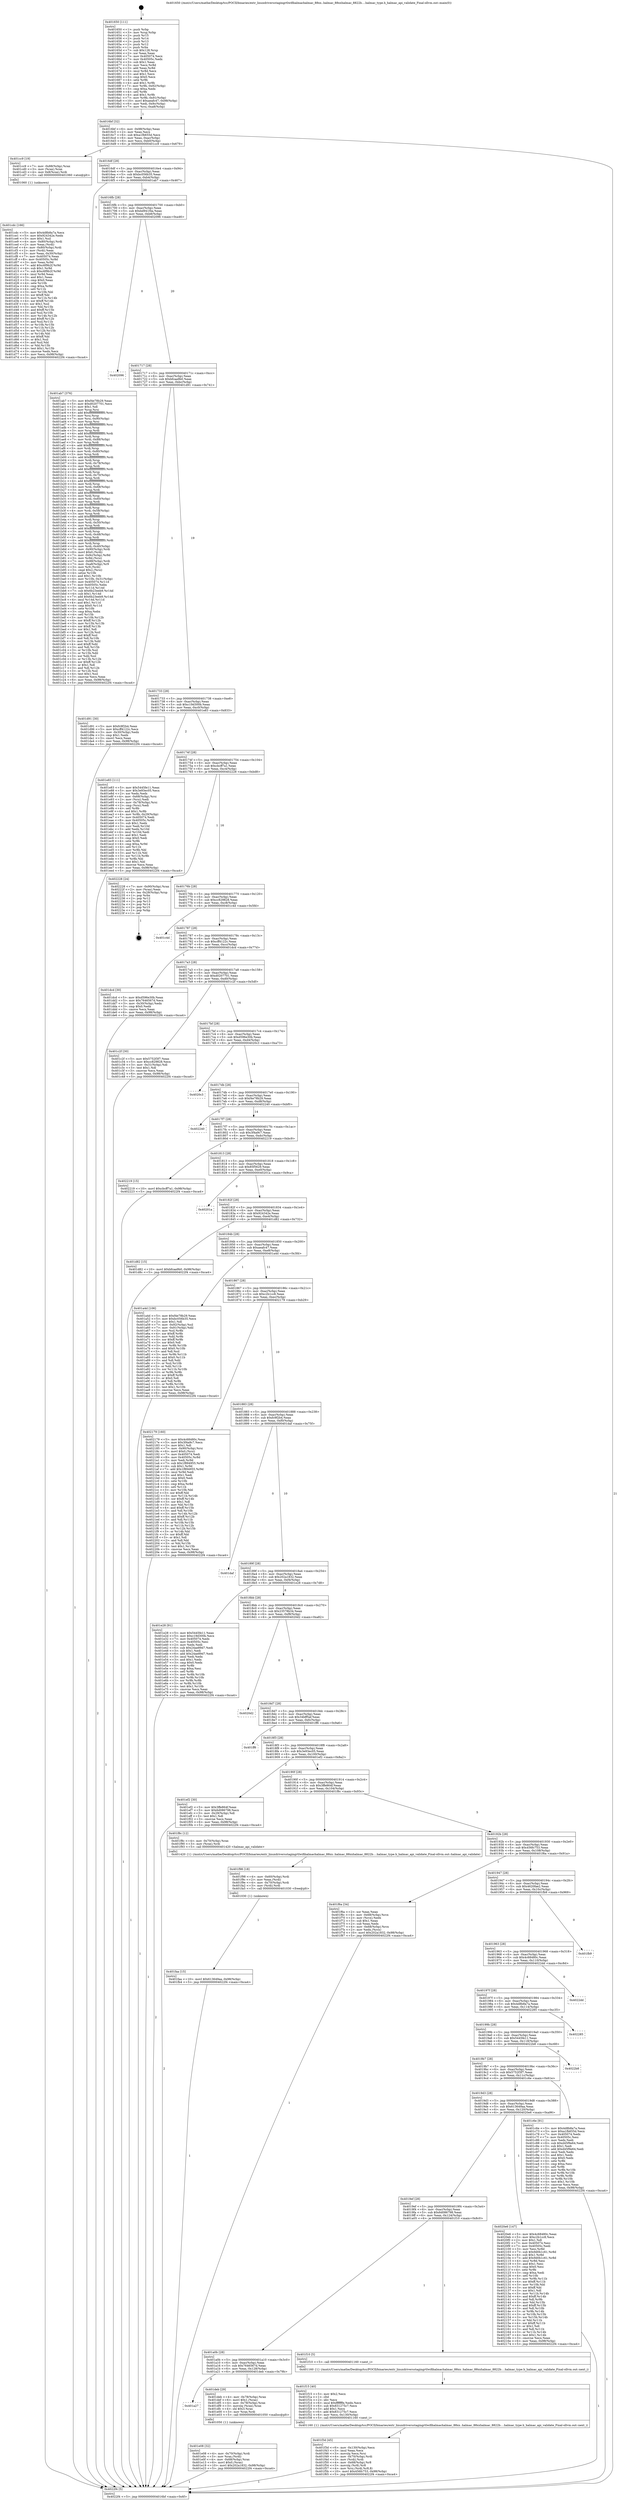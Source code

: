 digraph "0x401650" {
  label = "0x401650 (/mnt/c/Users/mathe/Desktop/tcc/POCII/binaries/extr_linuxdriversstagingrtlwifihalmachalmac_88xx..halmac_88xxhalmac_8822b....halmac_type.h_halmac_api_validate_Final-ollvm.out::main(0))"
  labelloc = "t"
  node[shape=record]

  Entry [label="",width=0.3,height=0.3,shape=circle,fillcolor=black,style=filled]
  "0x4016bf" [label="{
     0x4016bf [32]\l
     | [instrs]\l
     &nbsp;&nbsp;0x4016bf \<+6\>: mov -0x98(%rbp),%eax\l
     &nbsp;&nbsp;0x4016c5 \<+2\>: mov %eax,%ecx\l
     &nbsp;&nbsp;0x4016c7 \<+6\>: sub $0xa1fb655d,%ecx\l
     &nbsp;&nbsp;0x4016cd \<+6\>: mov %eax,-0xac(%rbp)\l
     &nbsp;&nbsp;0x4016d3 \<+6\>: mov %ecx,-0xb0(%rbp)\l
     &nbsp;&nbsp;0x4016d9 \<+6\>: je 0000000000401cc9 \<main+0x679\>\l
  }"]
  "0x401cc9" [label="{
     0x401cc9 [19]\l
     | [instrs]\l
     &nbsp;&nbsp;0x401cc9 \<+7\>: mov -0x88(%rbp),%rax\l
     &nbsp;&nbsp;0x401cd0 \<+3\>: mov (%rax),%rax\l
     &nbsp;&nbsp;0x401cd3 \<+4\>: mov 0x8(%rax),%rdi\l
     &nbsp;&nbsp;0x401cd7 \<+5\>: call 0000000000401060 \<atoi@plt\>\l
     | [calls]\l
     &nbsp;&nbsp;0x401060 \{1\} (unknown)\l
  }"]
  "0x4016df" [label="{
     0x4016df [28]\l
     | [instrs]\l
     &nbsp;&nbsp;0x4016df \<+5\>: jmp 00000000004016e4 \<main+0x94\>\l
     &nbsp;&nbsp;0x4016e4 \<+6\>: mov -0xac(%rbp),%eax\l
     &nbsp;&nbsp;0x4016ea \<+5\>: sub $0xbc056b35,%eax\l
     &nbsp;&nbsp;0x4016ef \<+6\>: mov %eax,-0xb4(%rbp)\l
     &nbsp;&nbsp;0x4016f5 \<+6\>: je 0000000000401ab7 \<main+0x467\>\l
  }"]
  Exit [label="",width=0.3,height=0.3,shape=circle,fillcolor=black,style=filled,peripheries=2]
  "0x401ab7" [label="{
     0x401ab7 [376]\l
     | [instrs]\l
     &nbsp;&nbsp;0x401ab7 \<+5\>: mov $0xf4e78b29,%eax\l
     &nbsp;&nbsp;0x401abc \<+5\>: mov $0xd0207701,%ecx\l
     &nbsp;&nbsp;0x401ac1 \<+2\>: mov $0x1,%dl\l
     &nbsp;&nbsp;0x401ac3 \<+3\>: mov %rsp,%rsi\l
     &nbsp;&nbsp;0x401ac6 \<+4\>: add $0xfffffffffffffff0,%rsi\l
     &nbsp;&nbsp;0x401aca \<+3\>: mov %rsi,%rsp\l
     &nbsp;&nbsp;0x401acd \<+7\>: mov %rsi,-0x90(%rbp)\l
     &nbsp;&nbsp;0x401ad4 \<+3\>: mov %rsp,%rsi\l
     &nbsp;&nbsp;0x401ad7 \<+4\>: add $0xfffffffffffffff0,%rsi\l
     &nbsp;&nbsp;0x401adb \<+3\>: mov %rsi,%rsp\l
     &nbsp;&nbsp;0x401ade \<+3\>: mov %rsp,%rdi\l
     &nbsp;&nbsp;0x401ae1 \<+4\>: add $0xfffffffffffffff0,%rdi\l
     &nbsp;&nbsp;0x401ae5 \<+3\>: mov %rdi,%rsp\l
     &nbsp;&nbsp;0x401ae8 \<+7\>: mov %rdi,-0x88(%rbp)\l
     &nbsp;&nbsp;0x401aef \<+3\>: mov %rsp,%rdi\l
     &nbsp;&nbsp;0x401af2 \<+4\>: add $0xfffffffffffffff0,%rdi\l
     &nbsp;&nbsp;0x401af6 \<+3\>: mov %rdi,%rsp\l
     &nbsp;&nbsp;0x401af9 \<+4\>: mov %rdi,-0x80(%rbp)\l
     &nbsp;&nbsp;0x401afd \<+3\>: mov %rsp,%rdi\l
     &nbsp;&nbsp;0x401b00 \<+4\>: add $0xfffffffffffffff0,%rdi\l
     &nbsp;&nbsp;0x401b04 \<+3\>: mov %rdi,%rsp\l
     &nbsp;&nbsp;0x401b07 \<+4\>: mov %rdi,-0x78(%rbp)\l
     &nbsp;&nbsp;0x401b0b \<+3\>: mov %rsp,%rdi\l
     &nbsp;&nbsp;0x401b0e \<+4\>: add $0xfffffffffffffff0,%rdi\l
     &nbsp;&nbsp;0x401b12 \<+3\>: mov %rdi,%rsp\l
     &nbsp;&nbsp;0x401b15 \<+4\>: mov %rdi,-0x70(%rbp)\l
     &nbsp;&nbsp;0x401b19 \<+3\>: mov %rsp,%rdi\l
     &nbsp;&nbsp;0x401b1c \<+4\>: add $0xfffffffffffffff0,%rdi\l
     &nbsp;&nbsp;0x401b20 \<+3\>: mov %rdi,%rsp\l
     &nbsp;&nbsp;0x401b23 \<+4\>: mov %rdi,-0x68(%rbp)\l
     &nbsp;&nbsp;0x401b27 \<+3\>: mov %rsp,%rdi\l
     &nbsp;&nbsp;0x401b2a \<+4\>: add $0xfffffffffffffff0,%rdi\l
     &nbsp;&nbsp;0x401b2e \<+3\>: mov %rdi,%rsp\l
     &nbsp;&nbsp;0x401b31 \<+4\>: mov %rdi,-0x60(%rbp)\l
     &nbsp;&nbsp;0x401b35 \<+3\>: mov %rsp,%rdi\l
     &nbsp;&nbsp;0x401b38 \<+4\>: add $0xfffffffffffffff0,%rdi\l
     &nbsp;&nbsp;0x401b3c \<+3\>: mov %rdi,%rsp\l
     &nbsp;&nbsp;0x401b3f \<+4\>: mov %rdi,-0x58(%rbp)\l
     &nbsp;&nbsp;0x401b43 \<+3\>: mov %rsp,%rdi\l
     &nbsp;&nbsp;0x401b46 \<+4\>: add $0xfffffffffffffff0,%rdi\l
     &nbsp;&nbsp;0x401b4a \<+3\>: mov %rdi,%rsp\l
     &nbsp;&nbsp;0x401b4d \<+4\>: mov %rdi,-0x50(%rbp)\l
     &nbsp;&nbsp;0x401b51 \<+3\>: mov %rsp,%rdi\l
     &nbsp;&nbsp;0x401b54 \<+4\>: add $0xfffffffffffffff0,%rdi\l
     &nbsp;&nbsp;0x401b58 \<+3\>: mov %rdi,%rsp\l
     &nbsp;&nbsp;0x401b5b \<+4\>: mov %rdi,-0x48(%rbp)\l
     &nbsp;&nbsp;0x401b5f \<+3\>: mov %rsp,%rdi\l
     &nbsp;&nbsp;0x401b62 \<+4\>: add $0xfffffffffffffff0,%rdi\l
     &nbsp;&nbsp;0x401b66 \<+3\>: mov %rdi,%rsp\l
     &nbsp;&nbsp;0x401b69 \<+4\>: mov %rdi,-0x40(%rbp)\l
     &nbsp;&nbsp;0x401b6d \<+7\>: mov -0x90(%rbp),%rdi\l
     &nbsp;&nbsp;0x401b74 \<+6\>: movl $0x0,(%rdi)\l
     &nbsp;&nbsp;0x401b7a \<+7\>: mov -0x9c(%rbp),%r8d\l
     &nbsp;&nbsp;0x401b81 \<+3\>: mov %r8d,(%rsi)\l
     &nbsp;&nbsp;0x401b84 \<+7\>: mov -0x88(%rbp),%rdi\l
     &nbsp;&nbsp;0x401b8b \<+7\>: mov -0xa8(%rbp),%r9\l
     &nbsp;&nbsp;0x401b92 \<+3\>: mov %r9,(%rdi)\l
     &nbsp;&nbsp;0x401b95 \<+3\>: cmpl $0x2,(%rsi)\l
     &nbsp;&nbsp;0x401b98 \<+4\>: setne %r10b\l
     &nbsp;&nbsp;0x401b9c \<+4\>: and $0x1,%r10b\l
     &nbsp;&nbsp;0x401ba0 \<+4\>: mov %r10b,-0x31(%rbp)\l
     &nbsp;&nbsp;0x401ba4 \<+8\>: mov 0x405074,%r11d\l
     &nbsp;&nbsp;0x401bac \<+7\>: mov 0x40505c,%ebx\l
     &nbsp;&nbsp;0x401bb3 \<+3\>: mov %r11d,%r14d\l
     &nbsp;&nbsp;0x401bb6 \<+7\>: sub $0x6b23eeb9,%r14d\l
     &nbsp;&nbsp;0x401bbd \<+4\>: sub $0x1,%r14d\l
     &nbsp;&nbsp;0x401bc1 \<+7\>: add $0x6b23eeb9,%r14d\l
     &nbsp;&nbsp;0x401bc8 \<+4\>: imul %r14d,%r11d\l
     &nbsp;&nbsp;0x401bcc \<+4\>: and $0x1,%r11d\l
     &nbsp;&nbsp;0x401bd0 \<+4\>: cmp $0x0,%r11d\l
     &nbsp;&nbsp;0x401bd4 \<+4\>: sete %r10b\l
     &nbsp;&nbsp;0x401bd8 \<+3\>: cmp $0xa,%ebx\l
     &nbsp;&nbsp;0x401bdb \<+4\>: setl %r15b\l
     &nbsp;&nbsp;0x401bdf \<+3\>: mov %r10b,%r12b\l
     &nbsp;&nbsp;0x401be2 \<+4\>: xor $0xff,%r12b\l
     &nbsp;&nbsp;0x401be6 \<+3\>: mov %r15b,%r13b\l
     &nbsp;&nbsp;0x401be9 \<+4\>: xor $0xff,%r13b\l
     &nbsp;&nbsp;0x401bed \<+3\>: xor $0x1,%dl\l
     &nbsp;&nbsp;0x401bf0 \<+3\>: mov %r12b,%sil\l
     &nbsp;&nbsp;0x401bf3 \<+4\>: and $0xff,%sil\l
     &nbsp;&nbsp;0x401bf7 \<+3\>: and %dl,%r10b\l
     &nbsp;&nbsp;0x401bfa \<+3\>: mov %r13b,%dil\l
     &nbsp;&nbsp;0x401bfd \<+4\>: and $0xff,%dil\l
     &nbsp;&nbsp;0x401c01 \<+3\>: and %dl,%r15b\l
     &nbsp;&nbsp;0x401c04 \<+3\>: or %r10b,%sil\l
     &nbsp;&nbsp;0x401c07 \<+3\>: or %r15b,%dil\l
     &nbsp;&nbsp;0x401c0a \<+3\>: xor %dil,%sil\l
     &nbsp;&nbsp;0x401c0d \<+3\>: or %r13b,%r12b\l
     &nbsp;&nbsp;0x401c10 \<+4\>: xor $0xff,%r12b\l
     &nbsp;&nbsp;0x401c14 \<+3\>: or $0x1,%dl\l
     &nbsp;&nbsp;0x401c17 \<+3\>: and %dl,%r12b\l
     &nbsp;&nbsp;0x401c1a \<+3\>: or %r12b,%sil\l
     &nbsp;&nbsp;0x401c1d \<+4\>: test $0x1,%sil\l
     &nbsp;&nbsp;0x401c21 \<+3\>: cmovne %ecx,%eax\l
     &nbsp;&nbsp;0x401c24 \<+6\>: mov %eax,-0x98(%rbp)\l
     &nbsp;&nbsp;0x401c2a \<+5\>: jmp 00000000004022f4 \<main+0xca4\>\l
  }"]
  "0x4016fb" [label="{
     0x4016fb [28]\l
     | [instrs]\l
     &nbsp;&nbsp;0x4016fb \<+5\>: jmp 0000000000401700 \<main+0xb0\>\l
     &nbsp;&nbsp;0x401700 \<+6\>: mov -0xac(%rbp),%eax\l
     &nbsp;&nbsp;0x401706 \<+5\>: sub $0xbd941f4a,%eax\l
     &nbsp;&nbsp;0x40170b \<+6\>: mov %eax,-0xb8(%rbp)\l
     &nbsp;&nbsp;0x401711 \<+6\>: je 0000000000402096 \<main+0xa46\>\l
  }"]
  "0x401faa" [label="{
     0x401faa [15]\l
     | [instrs]\l
     &nbsp;&nbsp;0x401faa \<+10\>: movl $0x613649aa,-0x98(%rbp)\l
     &nbsp;&nbsp;0x401fb4 \<+5\>: jmp 00000000004022f4 \<main+0xca4\>\l
  }"]
  "0x402096" [label="{
     0x402096\l
  }", style=dashed]
  "0x401717" [label="{
     0x401717 [28]\l
     | [instrs]\l
     &nbsp;&nbsp;0x401717 \<+5\>: jmp 000000000040171c \<main+0xcc\>\l
     &nbsp;&nbsp;0x40171c \<+6\>: mov -0xac(%rbp),%eax\l
     &nbsp;&nbsp;0x401722 \<+5\>: sub $0xbfcaa9b0,%eax\l
     &nbsp;&nbsp;0x401727 \<+6\>: mov %eax,-0xbc(%rbp)\l
     &nbsp;&nbsp;0x40172d \<+6\>: je 0000000000401d91 \<main+0x741\>\l
  }"]
  "0x401f98" [label="{
     0x401f98 [18]\l
     | [instrs]\l
     &nbsp;&nbsp;0x401f98 \<+4\>: mov -0x60(%rbp),%rdi\l
     &nbsp;&nbsp;0x401f9c \<+2\>: mov %eax,(%rdi)\l
     &nbsp;&nbsp;0x401f9e \<+4\>: mov -0x70(%rbp),%rdi\l
     &nbsp;&nbsp;0x401fa2 \<+3\>: mov (%rdi),%rdi\l
     &nbsp;&nbsp;0x401fa5 \<+5\>: call 0000000000401030 \<free@plt\>\l
     | [calls]\l
     &nbsp;&nbsp;0x401030 \{1\} (unknown)\l
  }"]
  "0x401d91" [label="{
     0x401d91 [30]\l
     | [instrs]\l
     &nbsp;&nbsp;0x401d91 \<+5\>: mov $0xfc9f2b4,%eax\l
     &nbsp;&nbsp;0x401d96 \<+5\>: mov $0xcff4122c,%ecx\l
     &nbsp;&nbsp;0x401d9b \<+3\>: mov -0x30(%rbp),%edx\l
     &nbsp;&nbsp;0x401d9e \<+3\>: cmp $0x1,%edx\l
     &nbsp;&nbsp;0x401da1 \<+3\>: cmovl %ecx,%eax\l
     &nbsp;&nbsp;0x401da4 \<+6\>: mov %eax,-0x98(%rbp)\l
     &nbsp;&nbsp;0x401daa \<+5\>: jmp 00000000004022f4 \<main+0xca4\>\l
  }"]
  "0x401733" [label="{
     0x401733 [28]\l
     | [instrs]\l
     &nbsp;&nbsp;0x401733 \<+5\>: jmp 0000000000401738 \<main+0xe8\>\l
     &nbsp;&nbsp;0x401738 \<+6\>: mov -0xac(%rbp),%eax\l
     &nbsp;&nbsp;0x40173e \<+5\>: sub $0xc19d300b,%eax\l
     &nbsp;&nbsp;0x401743 \<+6\>: mov %eax,-0xc0(%rbp)\l
     &nbsp;&nbsp;0x401749 \<+6\>: je 0000000000401e83 \<main+0x833\>\l
  }"]
  "0x401f3d" [label="{
     0x401f3d [45]\l
     | [instrs]\l
     &nbsp;&nbsp;0x401f3d \<+6\>: mov -0x130(%rbp),%ecx\l
     &nbsp;&nbsp;0x401f43 \<+3\>: imul %eax,%ecx\l
     &nbsp;&nbsp;0x401f46 \<+3\>: movslq %ecx,%rsi\l
     &nbsp;&nbsp;0x401f49 \<+4\>: mov -0x70(%rbp),%rdi\l
     &nbsp;&nbsp;0x401f4d \<+3\>: mov (%rdi),%rdi\l
     &nbsp;&nbsp;0x401f50 \<+4\>: mov -0x68(%rbp),%r8\l
     &nbsp;&nbsp;0x401f54 \<+3\>: movslq (%r8),%r8\l
     &nbsp;&nbsp;0x401f57 \<+4\>: mov %rsi,(%rdi,%r8,8)\l
     &nbsp;&nbsp;0x401f5b \<+10\>: movl $0x456fc753,-0x98(%rbp)\l
     &nbsp;&nbsp;0x401f65 \<+5\>: jmp 00000000004022f4 \<main+0xca4\>\l
  }"]
  "0x401e83" [label="{
     0x401e83 [111]\l
     | [instrs]\l
     &nbsp;&nbsp;0x401e83 \<+5\>: mov $0x5445fe11,%eax\l
     &nbsp;&nbsp;0x401e88 \<+5\>: mov $0x3e93ec05,%ecx\l
     &nbsp;&nbsp;0x401e8d \<+2\>: xor %edx,%edx\l
     &nbsp;&nbsp;0x401e8f \<+4\>: mov -0x68(%rbp),%rsi\l
     &nbsp;&nbsp;0x401e93 \<+2\>: mov (%rsi),%edi\l
     &nbsp;&nbsp;0x401e95 \<+4\>: mov -0x78(%rbp),%rsi\l
     &nbsp;&nbsp;0x401e99 \<+2\>: cmp (%rsi),%edi\l
     &nbsp;&nbsp;0x401e9b \<+4\>: setl %r8b\l
     &nbsp;&nbsp;0x401e9f \<+4\>: and $0x1,%r8b\l
     &nbsp;&nbsp;0x401ea3 \<+4\>: mov %r8b,-0x29(%rbp)\l
     &nbsp;&nbsp;0x401ea7 \<+7\>: mov 0x405074,%edi\l
     &nbsp;&nbsp;0x401eae \<+8\>: mov 0x40505c,%r9d\l
     &nbsp;&nbsp;0x401eb6 \<+3\>: sub $0x1,%edx\l
     &nbsp;&nbsp;0x401eb9 \<+3\>: mov %edi,%r10d\l
     &nbsp;&nbsp;0x401ebc \<+3\>: add %edx,%r10d\l
     &nbsp;&nbsp;0x401ebf \<+4\>: imul %r10d,%edi\l
     &nbsp;&nbsp;0x401ec3 \<+3\>: and $0x1,%edi\l
     &nbsp;&nbsp;0x401ec6 \<+3\>: cmp $0x0,%edi\l
     &nbsp;&nbsp;0x401ec9 \<+4\>: sete %r8b\l
     &nbsp;&nbsp;0x401ecd \<+4\>: cmp $0xa,%r9d\l
     &nbsp;&nbsp;0x401ed1 \<+4\>: setl %r11b\l
     &nbsp;&nbsp;0x401ed5 \<+3\>: mov %r8b,%bl\l
     &nbsp;&nbsp;0x401ed8 \<+3\>: and %r11b,%bl\l
     &nbsp;&nbsp;0x401edb \<+3\>: xor %r11b,%r8b\l
     &nbsp;&nbsp;0x401ede \<+3\>: or %r8b,%bl\l
     &nbsp;&nbsp;0x401ee1 \<+3\>: test $0x1,%bl\l
     &nbsp;&nbsp;0x401ee4 \<+3\>: cmovne %ecx,%eax\l
     &nbsp;&nbsp;0x401ee7 \<+6\>: mov %eax,-0x98(%rbp)\l
     &nbsp;&nbsp;0x401eed \<+5\>: jmp 00000000004022f4 \<main+0xca4\>\l
  }"]
  "0x40174f" [label="{
     0x40174f [28]\l
     | [instrs]\l
     &nbsp;&nbsp;0x40174f \<+5\>: jmp 0000000000401754 \<main+0x104\>\l
     &nbsp;&nbsp;0x401754 \<+6\>: mov -0xac(%rbp),%eax\l
     &nbsp;&nbsp;0x40175a \<+5\>: sub $0xcbcff7a1,%eax\l
     &nbsp;&nbsp;0x40175f \<+6\>: mov %eax,-0xc4(%rbp)\l
     &nbsp;&nbsp;0x401765 \<+6\>: je 0000000000402228 \<main+0xbd8\>\l
  }"]
  "0x401f15" [label="{
     0x401f15 [40]\l
     | [instrs]\l
     &nbsp;&nbsp;0x401f15 \<+5\>: mov $0x2,%ecx\l
     &nbsp;&nbsp;0x401f1a \<+1\>: cltd\l
     &nbsp;&nbsp;0x401f1b \<+2\>: idiv %ecx\l
     &nbsp;&nbsp;0x401f1d \<+6\>: imul $0xfffffffe,%edx,%ecx\l
     &nbsp;&nbsp;0x401f23 \<+6\>: sub $0x831275c7,%ecx\l
     &nbsp;&nbsp;0x401f29 \<+3\>: add $0x1,%ecx\l
     &nbsp;&nbsp;0x401f2c \<+6\>: add $0x831275c7,%ecx\l
     &nbsp;&nbsp;0x401f32 \<+6\>: mov %ecx,-0x130(%rbp)\l
     &nbsp;&nbsp;0x401f38 \<+5\>: call 0000000000401160 \<next_i\>\l
     | [calls]\l
     &nbsp;&nbsp;0x401160 \{1\} (/mnt/c/Users/mathe/Desktop/tcc/POCII/binaries/extr_linuxdriversstagingrtlwifihalmachalmac_88xx..halmac_88xxhalmac_8822b....halmac_type.h_halmac_api_validate_Final-ollvm.out::next_i)\l
  }"]
  "0x402228" [label="{
     0x402228 [24]\l
     | [instrs]\l
     &nbsp;&nbsp;0x402228 \<+7\>: mov -0x90(%rbp),%rax\l
     &nbsp;&nbsp;0x40222f \<+2\>: mov (%rax),%eax\l
     &nbsp;&nbsp;0x402231 \<+4\>: lea -0x28(%rbp),%rsp\l
     &nbsp;&nbsp;0x402235 \<+1\>: pop %rbx\l
     &nbsp;&nbsp;0x402236 \<+2\>: pop %r12\l
     &nbsp;&nbsp;0x402238 \<+2\>: pop %r13\l
     &nbsp;&nbsp;0x40223a \<+2\>: pop %r14\l
     &nbsp;&nbsp;0x40223c \<+2\>: pop %r15\l
     &nbsp;&nbsp;0x40223e \<+1\>: pop %rbp\l
     &nbsp;&nbsp;0x40223f \<+1\>: ret\l
  }"]
  "0x40176b" [label="{
     0x40176b [28]\l
     | [instrs]\l
     &nbsp;&nbsp;0x40176b \<+5\>: jmp 0000000000401770 \<main+0x120\>\l
     &nbsp;&nbsp;0x401770 \<+6\>: mov -0xac(%rbp),%eax\l
     &nbsp;&nbsp;0x401776 \<+5\>: sub $0xcc829828,%eax\l
     &nbsp;&nbsp;0x40177b \<+6\>: mov %eax,-0xc8(%rbp)\l
     &nbsp;&nbsp;0x401781 \<+6\>: je 0000000000401c4d \<main+0x5fd\>\l
  }"]
  "0x401e08" [label="{
     0x401e08 [32]\l
     | [instrs]\l
     &nbsp;&nbsp;0x401e08 \<+4\>: mov -0x70(%rbp),%rdi\l
     &nbsp;&nbsp;0x401e0c \<+3\>: mov %rax,(%rdi)\l
     &nbsp;&nbsp;0x401e0f \<+4\>: mov -0x68(%rbp),%rax\l
     &nbsp;&nbsp;0x401e13 \<+6\>: movl $0x0,(%rax)\l
     &nbsp;&nbsp;0x401e19 \<+10\>: movl $0x202a1832,-0x98(%rbp)\l
     &nbsp;&nbsp;0x401e23 \<+5\>: jmp 00000000004022f4 \<main+0xca4\>\l
  }"]
  "0x401c4d" [label="{
     0x401c4d\l
  }", style=dashed]
  "0x401787" [label="{
     0x401787 [28]\l
     | [instrs]\l
     &nbsp;&nbsp;0x401787 \<+5\>: jmp 000000000040178c \<main+0x13c\>\l
     &nbsp;&nbsp;0x40178c \<+6\>: mov -0xac(%rbp),%eax\l
     &nbsp;&nbsp;0x401792 \<+5\>: sub $0xcff4122c,%eax\l
     &nbsp;&nbsp;0x401797 \<+6\>: mov %eax,-0xcc(%rbp)\l
     &nbsp;&nbsp;0x40179d \<+6\>: je 0000000000401dcd \<main+0x77d\>\l
  }"]
  "0x401a27" [label="{
     0x401a27\l
  }", style=dashed]
  "0x401dcd" [label="{
     0x401dcd [30]\l
     | [instrs]\l
     &nbsp;&nbsp;0x401dcd \<+5\>: mov $0xd596e30b,%eax\l
     &nbsp;&nbsp;0x401dd2 \<+5\>: mov $0x7646567d,%ecx\l
     &nbsp;&nbsp;0x401dd7 \<+3\>: mov -0x30(%rbp),%edx\l
     &nbsp;&nbsp;0x401dda \<+3\>: cmp $0x0,%edx\l
     &nbsp;&nbsp;0x401ddd \<+3\>: cmove %ecx,%eax\l
     &nbsp;&nbsp;0x401de0 \<+6\>: mov %eax,-0x98(%rbp)\l
     &nbsp;&nbsp;0x401de6 \<+5\>: jmp 00000000004022f4 \<main+0xca4\>\l
  }"]
  "0x4017a3" [label="{
     0x4017a3 [28]\l
     | [instrs]\l
     &nbsp;&nbsp;0x4017a3 \<+5\>: jmp 00000000004017a8 \<main+0x158\>\l
     &nbsp;&nbsp;0x4017a8 \<+6\>: mov -0xac(%rbp),%eax\l
     &nbsp;&nbsp;0x4017ae \<+5\>: sub $0xd0207701,%eax\l
     &nbsp;&nbsp;0x4017b3 \<+6\>: mov %eax,-0xd0(%rbp)\l
     &nbsp;&nbsp;0x4017b9 \<+6\>: je 0000000000401c2f \<main+0x5df\>\l
  }"]
  "0x401deb" [label="{
     0x401deb [29]\l
     | [instrs]\l
     &nbsp;&nbsp;0x401deb \<+4\>: mov -0x78(%rbp),%rax\l
     &nbsp;&nbsp;0x401def \<+6\>: movl $0x1,(%rax)\l
     &nbsp;&nbsp;0x401df5 \<+4\>: mov -0x78(%rbp),%rax\l
     &nbsp;&nbsp;0x401df9 \<+3\>: movslq (%rax),%rax\l
     &nbsp;&nbsp;0x401dfc \<+4\>: shl $0x3,%rax\l
     &nbsp;&nbsp;0x401e00 \<+3\>: mov %rax,%rdi\l
     &nbsp;&nbsp;0x401e03 \<+5\>: call 0000000000401050 \<malloc@plt\>\l
     | [calls]\l
     &nbsp;&nbsp;0x401050 \{1\} (unknown)\l
  }"]
  "0x401c2f" [label="{
     0x401c2f [30]\l
     | [instrs]\l
     &nbsp;&nbsp;0x401c2f \<+5\>: mov $0x5752f3f7,%eax\l
     &nbsp;&nbsp;0x401c34 \<+5\>: mov $0xcc829828,%ecx\l
     &nbsp;&nbsp;0x401c39 \<+3\>: mov -0x31(%rbp),%dl\l
     &nbsp;&nbsp;0x401c3c \<+3\>: test $0x1,%dl\l
     &nbsp;&nbsp;0x401c3f \<+3\>: cmovne %ecx,%eax\l
     &nbsp;&nbsp;0x401c42 \<+6\>: mov %eax,-0x98(%rbp)\l
     &nbsp;&nbsp;0x401c48 \<+5\>: jmp 00000000004022f4 \<main+0xca4\>\l
  }"]
  "0x4017bf" [label="{
     0x4017bf [28]\l
     | [instrs]\l
     &nbsp;&nbsp;0x4017bf \<+5\>: jmp 00000000004017c4 \<main+0x174\>\l
     &nbsp;&nbsp;0x4017c4 \<+6\>: mov -0xac(%rbp),%eax\l
     &nbsp;&nbsp;0x4017ca \<+5\>: sub $0xd596e30b,%eax\l
     &nbsp;&nbsp;0x4017cf \<+6\>: mov %eax,-0xd4(%rbp)\l
     &nbsp;&nbsp;0x4017d5 \<+6\>: je 00000000004020c3 \<main+0xa73\>\l
  }"]
  "0x401a0b" [label="{
     0x401a0b [28]\l
     | [instrs]\l
     &nbsp;&nbsp;0x401a0b \<+5\>: jmp 0000000000401a10 \<main+0x3c0\>\l
     &nbsp;&nbsp;0x401a10 \<+6\>: mov -0xac(%rbp),%eax\l
     &nbsp;&nbsp;0x401a16 \<+5\>: sub $0x7646567d,%eax\l
     &nbsp;&nbsp;0x401a1b \<+6\>: mov %eax,-0x128(%rbp)\l
     &nbsp;&nbsp;0x401a21 \<+6\>: je 0000000000401deb \<main+0x79b\>\l
  }"]
  "0x4020c3" [label="{
     0x4020c3\l
  }", style=dashed]
  "0x4017db" [label="{
     0x4017db [28]\l
     | [instrs]\l
     &nbsp;&nbsp;0x4017db \<+5\>: jmp 00000000004017e0 \<main+0x190\>\l
     &nbsp;&nbsp;0x4017e0 \<+6\>: mov -0xac(%rbp),%eax\l
     &nbsp;&nbsp;0x4017e6 \<+5\>: sub $0xf4e78b29,%eax\l
     &nbsp;&nbsp;0x4017eb \<+6\>: mov %eax,-0xd8(%rbp)\l
     &nbsp;&nbsp;0x4017f1 \<+6\>: je 0000000000402240 \<main+0xbf0\>\l
  }"]
  "0x401f10" [label="{
     0x401f10 [5]\l
     | [instrs]\l
     &nbsp;&nbsp;0x401f10 \<+5\>: call 0000000000401160 \<next_i\>\l
     | [calls]\l
     &nbsp;&nbsp;0x401160 \{1\} (/mnt/c/Users/mathe/Desktop/tcc/POCII/binaries/extr_linuxdriversstagingrtlwifihalmachalmac_88xx..halmac_88xxhalmac_8822b....halmac_type.h_halmac_api_validate_Final-ollvm.out::next_i)\l
  }"]
  "0x402240" [label="{
     0x402240\l
  }", style=dashed]
  "0x4017f7" [label="{
     0x4017f7 [28]\l
     | [instrs]\l
     &nbsp;&nbsp;0x4017f7 \<+5\>: jmp 00000000004017fc \<main+0x1ac\>\l
     &nbsp;&nbsp;0x4017fc \<+6\>: mov -0xac(%rbp),%eax\l
     &nbsp;&nbsp;0x401802 \<+5\>: sub $0x3f4a9c7,%eax\l
     &nbsp;&nbsp;0x401807 \<+6\>: mov %eax,-0xdc(%rbp)\l
     &nbsp;&nbsp;0x40180d \<+6\>: je 0000000000402219 \<main+0xbc9\>\l
  }"]
  "0x4019ef" [label="{
     0x4019ef [28]\l
     | [instrs]\l
     &nbsp;&nbsp;0x4019ef \<+5\>: jmp 00000000004019f4 \<main+0x3a4\>\l
     &nbsp;&nbsp;0x4019f4 \<+6\>: mov -0xac(%rbp),%eax\l
     &nbsp;&nbsp;0x4019fa \<+5\>: sub $0x6d086798,%eax\l
     &nbsp;&nbsp;0x4019ff \<+6\>: mov %eax,-0x124(%rbp)\l
     &nbsp;&nbsp;0x401a05 \<+6\>: je 0000000000401f10 \<main+0x8c0\>\l
  }"]
  "0x402219" [label="{
     0x402219 [15]\l
     | [instrs]\l
     &nbsp;&nbsp;0x402219 \<+10\>: movl $0xcbcff7a1,-0x98(%rbp)\l
     &nbsp;&nbsp;0x402223 \<+5\>: jmp 00000000004022f4 \<main+0xca4\>\l
  }"]
  "0x401813" [label="{
     0x401813 [28]\l
     | [instrs]\l
     &nbsp;&nbsp;0x401813 \<+5\>: jmp 0000000000401818 \<main+0x1c8\>\l
     &nbsp;&nbsp;0x401818 \<+6\>: mov -0xac(%rbp),%eax\l
     &nbsp;&nbsp;0x40181e \<+5\>: sub $0x85f5629,%eax\l
     &nbsp;&nbsp;0x401823 \<+6\>: mov %eax,-0xe0(%rbp)\l
     &nbsp;&nbsp;0x401829 \<+6\>: je 000000000040201a \<main+0x9ca\>\l
  }"]
  "0x4020e6" [label="{
     0x4020e6 [147]\l
     | [instrs]\l
     &nbsp;&nbsp;0x4020e6 \<+5\>: mov $0x4c68480c,%eax\l
     &nbsp;&nbsp;0x4020eb \<+5\>: mov $0xc2b1cc8,%ecx\l
     &nbsp;&nbsp;0x4020f0 \<+2\>: mov $0x1,%dl\l
     &nbsp;&nbsp;0x4020f2 \<+7\>: mov 0x405074,%esi\l
     &nbsp;&nbsp;0x4020f9 \<+7\>: mov 0x40505c,%edi\l
     &nbsp;&nbsp;0x402100 \<+3\>: mov %esi,%r8d\l
     &nbsp;&nbsp;0x402103 \<+7\>: sub $0x9d0b1c61,%r8d\l
     &nbsp;&nbsp;0x40210a \<+4\>: sub $0x1,%r8d\l
     &nbsp;&nbsp;0x40210e \<+7\>: add $0x9d0b1c61,%r8d\l
     &nbsp;&nbsp;0x402115 \<+4\>: imul %r8d,%esi\l
     &nbsp;&nbsp;0x402119 \<+3\>: and $0x1,%esi\l
     &nbsp;&nbsp;0x40211c \<+3\>: cmp $0x0,%esi\l
     &nbsp;&nbsp;0x40211f \<+4\>: sete %r9b\l
     &nbsp;&nbsp;0x402123 \<+3\>: cmp $0xa,%edi\l
     &nbsp;&nbsp;0x402126 \<+4\>: setl %r10b\l
     &nbsp;&nbsp;0x40212a \<+3\>: mov %r9b,%r11b\l
     &nbsp;&nbsp;0x40212d \<+4\>: xor $0xff,%r11b\l
     &nbsp;&nbsp;0x402131 \<+3\>: mov %r10b,%bl\l
     &nbsp;&nbsp;0x402134 \<+3\>: xor $0xff,%bl\l
     &nbsp;&nbsp;0x402137 \<+3\>: xor $0x1,%dl\l
     &nbsp;&nbsp;0x40213a \<+3\>: mov %r11b,%r14b\l
     &nbsp;&nbsp;0x40213d \<+4\>: and $0xff,%r14b\l
     &nbsp;&nbsp;0x402141 \<+3\>: and %dl,%r9b\l
     &nbsp;&nbsp;0x402144 \<+3\>: mov %bl,%r15b\l
     &nbsp;&nbsp;0x402147 \<+4\>: and $0xff,%r15b\l
     &nbsp;&nbsp;0x40214b \<+3\>: and %dl,%r10b\l
     &nbsp;&nbsp;0x40214e \<+3\>: or %r9b,%r14b\l
     &nbsp;&nbsp;0x402151 \<+3\>: or %r10b,%r15b\l
     &nbsp;&nbsp;0x402154 \<+3\>: xor %r15b,%r14b\l
     &nbsp;&nbsp;0x402157 \<+3\>: or %bl,%r11b\l
     &nbsp;&nbsp;0x40215a \<+4\>: xor $0xff,%r11b\l
     &nbsp;&nbsp;0x40215e \<+3\>: or $0x1,%dl\l
     &nbsp;&nbsp;0x402161 \<+3\>: and %dl,%r11b\l
     &nbsp;&nbsp;0x402164 \<+3\>: or %r11b,%r14b\l
     &nbsp;&nbsp;0x402167 \<+4\>: test $0x1,%r14b\l
     &nbsp;&nbsp;0x40216b \<+3\>: cmovne %ecx,%eax\l
     &nbsp;&nbsp;0x40216e \<+6\>: mov %eax,-0x98(%rbp)\l
     &nbsp;&nbsp;0x402174 \<+5\>: jmp 00000000004022f4 \<main+0xca4\>\l
  }"]
  "0x40201a" [label="{
     0x40201a\l
  }", style=dashed]
  "0x40182f" [label="{
     0x40182f [28]\l
     | [instrs]\l
     &nbsp;&nbsp;0x40182f \<+5\>: jmp 0000000000401834 \<main+0x1e4\>\l
     &nbsp;&nbsp;0x401834 \<+6\>: mov -0xac(%rbp),%eax\l
     &nbsp;&nbsp;0x40183a \<+5\>: sub $0x924342e,%eax\l
     &nbsp;&nbsp;0x40183f \<+6\>: mov %eax,-0xe4(%rbp)\l
     &nbsp;&nbsp;0x401845 \<+6\>: je 0000000000401d82 \<main+0x732\>\l
  }"]
  "0x401cdc" [label="{
     0x401cdc [166]\l
     | [instrs]\l
     &nbsp;&nbsp;0x401cdc \<+5\>: mov $0x4d8b8a7a,%ecx\l
     &nbsp;&nbsp;0x401ce1 \<+5\>: mov $0x924342e,%edx\l
     &nbsp;&nbsp;0x401ce6 \<+3\>: mov $0x1,%sil\l
     &nbsp;&nbsp;0x401ce9 \<+4\>: mov -0x80(%rbp),%rdi\l
     &nbsp;&nbsp;0x401ced \<+2\>: mov %eax,(%rdi)\l
     &nbsp;&nbsp;0x401cef \<+4\>: mov -0x80(%rbp),%rdi\l
     &nbsp;&nbsp;0x401cf3 \<+2\>: mov (%rdi),%eax\l
     &nbsp;&nbsp;0x401cf5 \<+3\>: mov %eax,-0x30(%rbp)\l
     &nbsp;&nbsp;0x401cf8 \<+7\>: mov 0x405074,%eax\l
     &nbsp;&nbsp;0x401cff \<+8\>: mov 0x40505c,%r8d\l
     &nbsp;&nbsp;0x401d07 \<+3\>: mov %eax,%r9d\l
     &nbsp;&nbsp;0x401d0a \<+7\>: add $0xc6f9b2f,%r9d\l
     &nbsp;&nbsp;0x401d11 \<+4\>: sub $0x1,%r9d\l
     &nbsp;&nbsp;0x401d15 \<+7\>: sub $0xc6f9b2f,%r9d\l
     &nbsp;&nbsp;0x401d1c \<+4\>: imul %r9d,%eax\l
     &nbsp;&nbsp;0x401d20 \<+3\>: and $0x1,%eax\l
     &nbsp;&nbsp;0x401d23 \<+3\>: cmp $0x0,%eax\l
     &nbsp;&nbsp;0x401d26 \<+4\>: sete %r10b\l
     &nbsp;&nbsp;0x401d2a \<+4\>: cmp $0xa,%r8d\l
     &nbsp;&nbsp;0x401d2e \<+4\>: setl %r11b\l
     &nbsp;&nbsp;0x401d32 \<+3\>: mov %r10b,%bl\l
     &nbsp;&nbsp;0x401d35 \<+3\>: xor $0xff,%bl\l
     &nbsp;&nbsp;0x401d38 \<+3\>: mov %r11b,%r14b\l
     &nbsp;&nbsp;0x401d3b \<+4\>: xor $0xff,%r14b\l
     &nbsp;&nbsp;0x401d3f \<+4\>: xor $0x1,%sil\l
     &nbsp;&nbsp;0x401d43 \<+3\>: mov %bl,%r15b\l
     &nbsp;&nbsp;0x401d46 \<+4\>: and $0xff,%r15b\l
     &nbsp;&nbsp;0x401d4a \<+3\>: and %sil,%r10b\l
     &nbsp;&nbsp;0x401d4d \<+3\>: mov %r14b,%r12b\l
     &nbsp;&nbsp;0x401d50 \<+4\>: and $0xff,%r12b\l
     &nbsp;&nbsp;0x401d54 \<+3\>: and %sil,%r11b\l
     &nbsp;&nbsp;0x401d57 \<+3\>: or %r10b,%r15b\l
     &nbsp;&nbsp;0x401d5a \<+3\>: or %r11b,%r12b\l
     &nbsp;&nbsp;0x401d5d \<+3\>: xor %r12b,%r15b\l
     &nbsp;&nbsp;0x401d60 \<+3\>: or %r14b,%bl\l
     &nbsp;&nbsp;0x401d63 \<+3\>: xor $0xff,%bl\l
     &nbsp;&nbsp;0x401d66 \<+4\>: or $0x1,%sil\l
     &nbsp;&nbsp;0x401d6a \<+3\>: and %sil,%bl\l
     &nbsp;&nbsp;0x401d6d \<+3\>: or %bl,%r15b\l
     &nbsp;&nbsp;0x401d70 \<+4\>: test $0x1,%r15b\l
     &nbsp;&nbsp;0x401d74 \<+3\>: cmovne %edx,%ecx\l
     &nbsp;&nbsp;0x401d77 \<+6\>: mov %ecx,-0x98(%rbp)\l
     &nbsp;&nbsp;0x401d7d \<+5\>: jmp 00000000004022f4 \<main+0xca4\>\l
  }"]
  "0x401d82" [label="{
     0x401d82 [15]\l
     | [instrs]\l
     &nbsp;&nbsp;0x401d82 \<+10\>: movl $0xbfcaa9b0,-0x98(%rbp)\l
     &nbsp;&nbsp;0x401d8c \<+5\>: jmp 00000000004022f4 \<main+0xca4\>\l
  }"]
  "0x40184b" [label="{
     0x40184b [28]\l
     | [instrs]\l
     &nbsp;&nbsp;0x40184b \<+5\>: jmp 0000000000401850 \<main+0x200\>\l
     &nbsp;&nbsp;0x401850 \<+6\>: mov -0xac(%rbp),%eax\l
     &nbsp;&nbsp;0x401856 \<+5\>: sub $0xaeafc47,%eax\l
     &nbsp;&nbsp;0x40185b \<+6\>: mov %eax,-0xe8(%rbp)\l
     &nbsp;&nbsp;0x401861 \<+6\>: je 0000000000401a4d \<main+0x3fd\>\l
  }"]
  "0x4019d3" [label="{
     0x4019d3 [28]\l
     | [instrs]\l
     &nbsp;&nbsp;0x4019d3 \<+5\>: jmp 00000000004019d8 \<main+0x388\>\l
     &nbsp;&nbsp;0x4019d8 \<+6\>: mov -0xac(%rbp),%eax\l
     &nbsp;&nbsp;0x4019de \<+5\>: sub $0x613649aa,%eax\l
     &nbsp;&nbsp;0x4019e3 \<+6\>: mov %eax,-0x120(%rbp)\l
     &nbsp;&nbsp;0x4019e9 \<+6\>: je 00000000004020e6 \<main+0xa96\>\l
  }"]
  "0x401a4d" [label="{
     0x401a4d [106]\l
     | [instrs]\l
     &nbsp;&nbsp;0x401a4d \<+5\>: mov $0xf4e78b29,%eax\l
     &nbsp;&nbsp;0x401a52 \<+5\>: mov $0xbc056b35,%ecx\l
     &nbsp;&nbsp;0x401a57 \<+2\>: mov $0x1,%dl\l
     &nbsp;&nbsp;0x401a59 \<+7\>: mov -0x92(%rbp),%sil\l
     &nbsp;&nbsp;0x401a60 \<+7\>: mov -0x91(%rbp),%dil\l
     &nbsp;&nbsp;0x401a67 \<+3\>: mov %sil,%r8b\l
     &nbsp;&nbsp;0x401a6a \<+4\>: xor $0xff,%r8b\l
     &nbsp;&nbsp;0x401a6e \<+3\>: mov %dil,%r9b\l
     &nbsp;&nbsp;0x401a71 \<+4\>: xor $0xff,%r9b\l
     &nbsp;&nbsp;0x401a75 \<+3\>: xor $0x0,%dl\l
     &nbsp;&nbsp;0x401a78 \<+3\>: mov %r8b,%r10b\l
     &nbsp;&nbsp;0x401a7b \<+4\>: and $0x0,%r10b\l
     &nbsp;&nbsp;0x401a7f \<+3\>: and %dl,%sil\l
     &nbsp;&nbsp;0x401a82 \<+3\>: mov %r9b,%r11b\l
     &nbsp;&nbsp;0x401a85 \<+4\>: and $0x0,%r11b\l
     &nbsp;&nbsp;0x401a89 \<+3\>: and %dl,%dil\l
     &nbsp;&nbsp;0x401a8c \<+3\>: or %sil,%r10b\l
     &nbsp;&nbsp;0x401a8f \<+3\>: or %dil,%r11b\l
     &nbsp;&nbsp;0x401a92 \<+3\>: xor %r11b,%r10b\l
     &nbsp;&nbsp;0x401a95 \<+3\>: or %r9b,%r8b\l
     &nbsp;&nbsp;0x401a98 \<+4\>: xor $0xff,%r8b\l
     &nbsp;&nbsp;0x401a9c \<+3\>: or $0x0,%dl\l
     &nbsp;&nbsp;0x401a9f \<+3\>: and %dl,%r8b\l
     &nbsp;&nbsp;0x401aa2 \<+3\>: or %r8b,%r10b\l
     &nbsp;&nbsp;0x401aa5 \<+4\>: test $0x1,%r10b\l
     &nbsp;&nbsp;0x401aa9 \<+3\>: cmovne %ecx,%eax\l
     &nbsp;&nbsp;0x401aac \<+6\>: mov %eax,-0x98(%rbp)\l
     &nbsp;&nbsp;0x401ab2 \<+5\>: jmp 00000000004022f4 \<main+0xca4\>\l
  }"]
  "0x401867" [label="{
     0x401867 [28]\l
     | [instrs]\l
     &nbsp;&nbsp;0x401867 \<+5\>: jmp 000000000040186c \<main+0x21c\>\l
     &nbsp;&nbsp;0x40186c \<+6\>: mov -0xac(%rbp),%eax\l
     &nbsp;&nbsp;0x401872 \<+5\>: sub $0xc2b1cc8,%eax\l
     &nbsp;&nbsp;0x401877 \<+6\>: mov %eax,-0xec(%rbp)\l
     &nbsp;&nbsp;0x40187d \<+6\>: je 0000000000402179 \<main+0xb29\>\l
  }"]
  "0x4022f4" [label="{
     0x4022f4 [5]\l
     | [instrs]\l
     &nbsp;&nbsp;0x4022f4 \<+5\>: jmp 00000000004016bf \<main+0x6f\>\l
  }"]
  "0x401650" [label="{
     0x401650 [111]\l
     | [instrs]\l
     &nbsp;&nbsp;0x401650 \<+1\>: push %rbp\l
     &nbsp;&nbsp;0x401651 \<+3\>: mov %rsp,%rbp\l
     &nbsp;&nbsp;0x401654 \<+2\>: push %r15\l
     &nbsp;&nbsp;0x401656 \<+2\>: push %r14\l
     &nbsp;&nbsp;0x401658 \<+2\>: push %r13\l
     &nbsp;&nbsp;0x40165a \<+2\>: push %r12\l
     &nbsp;&nbsp;0x40165c \<+1\>: push %rbx\l
     &nbsp;&nbsp;0x40165d \<+7\>: sub $0x128,%rsp\l
     &nbsp;&nbsp;0x401664 \<+2\>: xor %eax,%eax\l
     &nbsp;&nbsp;0x401666 \<+7\>: mov 0x405074,%ecx\l
     &nbsp;&nbsp;0x40166d \<+7\>: mov 0x40505c,%edx\l
     &nbsp;&nbsp;0x401674 \<+3\>: sub $0x1,%eax\l
     &nbsp;&nbsp;0x401677 \<+3\>: mov %ecx,%r8d\l
     &nbsp;&nbsp;0x40167a \<+3\>: add %eax,%r8d\l
     &nbsp;&nbsp;0x40167d \<+4\>: imul %r8d,%ecx\l
     &nbsp;&nbsp;0x401681 \<+3\>: and $0x1,%ecx\l
     &nbsp;&nbsp;0x401684 \<+3\>: cmp $0x0,%ecx\l
     &nbsp;&nbsp;0x401687 \<+4\>: sete %r9b\l
     &nbsp;&nbsp;0x40168b \<+4\>: and $0x1,%r9b\l
     &nbsp;&nbsp;0x40168f \<+7\>: mov %r9b,-0x92(%rbp)\l
     &nbsp;&nbsp;0x401696 \<+3\>: cmp $0xa,%edx\l
     &nbsp;&nbsp;0x401699 \<+4\>: setl %r9b\l
     &nbsp;&nbsp;0x40169d \<+4\>: and $0x1,%r9b\l
     &nbsp;&nbsp;0x4016a1 \<+7\>: mov %r9b,-0x91(%rbp)\l
     &nbsp;&nbsp;0x4016a8 \<+10\>: movl $0xaeafc47,-0x98(%rbp)\l
     &nbsp;&nbsp;0x4016b2 \<+6\>: mov %edi,-0x9c(%rbp)\l
     &nbsp;&nbsp;0x4016b8 \<+7\>: mov %rsi,-0xa8(%rbp)\l
  }"]
  "0x401c6e" [label="{
     0x401c6e [91]\l
     | [instrs]\l
     &nbsp;&nbsp;0x401c6e \<+5\>: mov $0x4d8b8a7a,%eax\l
     &nbsp;&nbsp;0x401c73 \<+5\>: mov $0xa1fb655d,%ecx\l
     &nbsp;&nbsp;0x401c78 \<+7\>: mov 0x405074,%edx\l
     &nbsp;&nbsp;0x401c7f \<+7\>: mov 0x40505c,%esi\l
     &nbsp;&nbsp;0x401c86 \<+2\>: mov %edx,%edi\l
     &nbsp;&nbsp;0x401c88 \<+6\>: sub $0xd45f9e64,%edi\l
     &nbsp;&nbsp;0x401c8e \<+3\>: sub $0x1,%edi\l
     &nbsp;&nbsp;0x401c91 \<+6\>: add $0xd45f9e64,%edi\l
     &nbsp;&nbsp;0x401c97 \<+3\>: imul %edi,%edx\l
     &nbsp;&nbsp;0x401c9a \<+3\>: and $0x1,%edx\l
     &nbsp;&nbsp;0x401c9d \<+3\>: cmp $0x0,%edx\l
     &nbsp;&nbsp;0x401ca0 \<+4\>: sete %r8b\l
     &nbsp;&nbsp;0x401ca4 \<+3\>: cmp $0xa,%esi\l
     &nbsp;&nbsp;0x401ca7 \<+4\>: setl %r9b\l
     &nbsp;&nbsp;0x401cab \<+3\>: mov %r8b,%r10b\l
     &nbsp;&nbsp;0x401cae \<+3\>: and %r9b,%r10b\l
     &nbsp;&nbsp;0x401cb1 \<+3\>: xor %r9b,%r8b\l
     &nbsp;&nbsp;0x401cb4 \<+3\>: or %r8b,%r10b\l
     &nbsp;&nbsp;0x401cb7 \<+4\>: test $0x1,%r10b\l
     &nbsp;&nbsp;0x401cbb \<+3\>: cmovne %ecx,%eax\l
     &nbsp;&nbsp;0x401cbe \<+6\>: mov %eax,-0x98(%rbp)\l
     &nbsp;&nbsp;0x401cc4 \<+5\>: jmp 00000000004022f4 \<main+0xca4\>\l
  }"]
  "0x4019b7" [label="{
     0x4019b7 [28]\l
     | [instrs]\l
     &nbsp;&nbsp;0x4019b7 \<+5\>: jmp 00000000004019bc \<main+0x36c\>\l
     &nbsp;&nbsp;0x4019bc \<+6\>: mov -0xac(%rbp),%eax\l
     &nbsp;&nbsp;0x4019c2 \<+5\>: sub $0x5752f3f7,%eax\l
     &nbsp;&nbsp;0x4019c7 \<+6\>: mov %eax,-0x11c(%rbp)\l
     &nbsp;&nbsp;0x4019cd \<+6\>: je 0000000000401c6e \<main+0x61e\>\l
  }"]
  "0x402179" [label="{
     0x402179 [160]\l
     | [instrs]\l
     &nbsp;&nbsp;0x402179 \<+5\>: mov $0x4c68480c,%eax\l
     &nbsp;&nbsp;0x40217e \<+5\>: mov $0x3f4a9c7,%ecx\l
     &nbsp;&nbsp;0x402183 \<+2\>: mov $0x1,%dl\l
     &nbsp;&nbsp;0x402185 \<+7\>: mov -0x90(%rbp),%rsi\l
     &nbsp;&nbsp;0x40218c \<+6\>: movl $0x0,(%rsi)\l
     &nbsp;&nbsp;0x402192 \<+7\>: mov 0x405074,%edi\l
     &nbsp;&nbsp;0x402199 \<+8\>: mov 0x40505c,%r8d\l
     &nbsp;&nbsp;0x4021a1 \<+3\>: mov %edi,%r9d\l
     &nbsp;&nbsp;0x4021a4 \<+7\>: sub $0x1f894955,%r9d\l
     &nbsp;&nbsp;0x4021ab \<+4\>: sub $0x1,%r9d\l
     &nbsp;&nbsp;0x4021af \<+7\>: add $0x1f894955,%r9d\l
     &nbsp;&nbsp;0x4021b6 \<+4\>: imul %r9d,%edi\l
     &nbsp;&nbsp;0x4021ba \<+3\>: and $0x1,%edi\l
     &nbsp;&nbsp;0x4021bd \<+3\>: cmp $0x0,%edi\l
     &nbsp;&nbsp;0x4021c0 \<+4\>: sete %r10b\l
     &nbsp;&nbsp;0x4021c4 \<+4\>: cmp $0xa,%r8d\l
     &nbsp;&nbsp;0x4021c8 \<+4\>: setl %r11b\l
     &nbsp;&nbsp;0x4021cc \<+3\>: mov %r10b,%bl\l
     &nbsp;&nbsp;0x4021cf \<+3\>: xor $0xff,%bl\l
     &nbsp;&nbsp;0x4021d2 \<+3\>: mov %r11b,%r14b\l
     &nbsp;&nbsp;0x4021d5 \<+4\>: xor $0xff,%r14b\l
     &nbsp;&nbsp;0x4021d9 \<+3\>: xor $0x1,%dl\l
     &nbsp;&nbsp;0x4021dc \<+3\>: mov %bl,%r15b\l
     &nbsp;&nbsp;0x4021df \<+4\>: and $0xff,%r15b\l
     &nbsp;&nbsp;0x4021e3 \<+3\>: and %dl,%r10b\l
     &nbsp;&nbsp;0x4021e6 \<+3\>: mov %r14b,%r12b\l
     &nbsp;&nbsp;0x4021e9 \<+4\>: and $0xff,%r12b\l
     &nbsp;&nbsp;0x4021ed \<+3\>: and %dl,%r11b\l
     &nbsp;&nbsp;0x4021f0 \<+3\>: or %r10b,%r15b\l
     &nbsp;&nbsp;0x4021f3 \<+3\>: or %r11b,%r12b\l
     &nbsp;&nbsp;0x4021f6 \<+3\>: xor %r12b,%r15b\l
     &nbsp;&nbsp;0x4021f9 \<+3\>: or %r14b,%bl\l
     &nbsp;&nbsp;0x4021fc \<+3\>: xor $0xff,%bl\l
     &nbsp;&nbsp;0x4021ff \<+3\>: or $0x1,%dl\l
     &nbsp;&nbsp;0x402202 \<+2\>: and %dl,%bl\l
     &nbsp;&nbsp;0x402204 \<+3\>: or %bl,%r15b\l
     &nbsp;&nbsp;0x402207 \<+4\>: test $0x1,%r15b\l
     &nbsp;&nbsp;0x40220b \<+3\>: cmovne %ecx,%eax\l
     &nbsp;&nbsp;0x40220e \<+6\>: mov %eax,-0x98(%rbp)\l
     &nbsp;&nbsp;0x402214 \<+5\>: jmp 00000000004022f4 \<main+0xca4\>\l
  }"]
  "0x401883" [label="{
     0x401883 [28]\l
     | [instrs]\l
     &nbsp;&nbsp;0x401883 \<+5\>: jmp 0000000000401888 \<main+0x238\>\l
     &nbsp;&nbsp;0x401888 \<+6\>: mov -0xac(%rbp),%eax\l
     &nbsp;&nbsp;0x40188e \<+5\>: sub $0xfc9f2b4,%eax\l
     &nbsp;&nbsp;0x401893 \<+6\>: mov %eax,-0xf0(%rbp)\l
     &nbsp;&nbsp;0x401899 \<+6\>: je 0000000000401daf \<main+0x75f\>\l
  }"]
  "0x4022b8" [label="{
     0x4022b8\l
  }", style=dashed]
  "0x401daf" [label="{
     0x401daf\l
  }", style=dashed]
  "0x40189f" [label="{
     0x40189f [28]\l
     | [instrs]\l
     &nbsp;&nbsp;0x40189f \<+5\>: jmp 00000000004018a4 \<main+0x254\>\l
     &nbsp;&nbsp;0x4018a4 \<+6\>: mov -0xac(%rbp),%eax\l
     &nbsp;&nbsp;0x4018aa \<+5\>: sub $0x202a1832,%eax\l
     &nbsp;&nbsp;0x4018af \<+6\>: mov %eax,-0xf4(%rbp)\l
     &nbsp;&nbsp;0x4018b5 \<+6\>: je 0000000000401e28 \<main+0x7d8\>\l
  }"]
  "0x40199b" [label="{
     0x40199b [28]\l
     | [instrs]\l
     &nbsp;&nbsp;0x40199b \<+5\>: jmp 00000000004019a0 \<main+0x350\>\l
     &nbsp;&nbsp;0x4019a0 \<+6\>: mov -0xac(%rbp),%eax\l
     &nbsp;&nbsp;0x4019a6 \<+5\>: sub $0x5445fe11,%eax\l
     &nbsp;&nbsp;0x4019ab \<+6\>: mov %eax,-0x118(%rbp)\l
     &nbsp;&nbsp;0x4019b1 \<+6\>: je 00000000004022b8 \<main+0xc68\>\l
  }"]
  "0x401e28" [label="{
     0x401e28 [91]\l
     | [instrs]\l
     &nbsp;&nbsp;0x401e28 \<+5\>: mov $0x5445fe11,%eax\l
     &nbsp;&nbsp;0x401e2d \<+5\>: mov $0xc19d300b,%ecx\l
     &nbsp;&nbsp;0x401e32 \<+7\>: mov 0x405074,%edx\l
     &nbsp;&nbsp;0x401e39 \<+7\>: mov 0x40505c,%esi\l
     &nbsp;&nbsp;0x401e40 \<+2\>: mov %edx,%edi\l
     &nbsp;&nbsp;0x401e42 \<+6\>: sub $0x24ae89d7,%edi\l
     &nbsp;&nbsp;0x401e48 \<+3\>: sub $0x1,%edi\l
     &nbsp;&nbsp;0x401e4b \<+6\>: add $0x24ae89d7,%edi\l
     &nbsp;&nbsp;0x401e51 \<+3\>: imul %edi,%edx\l
     &nbsp;&nbsp;0x401e54 \<+3\>: and $0x1,%edx\l
     &nbsp;&nbsp;0x401e57 \<+3\>: cmp $0x0,%edx\l
     &nbsp;&nbsp;0x401e5a \<+4\>: sete %r8b\l
     &nbsp;&nbsp;0x401e5e \<+3\>: cmp $0xa,%esi\l
     &nbsp;&nbsp;0x401e61 \<+4\>: setl %r9b\l
     &nbsp;&nbsp;0x401e65 \<+3\>: mov %r8b,%r10b\l
     &nbsp;&nbsp;0x401e68 \<+3\>: and %r9b,%r10b\l
     &nbsp;&nbsp;0x401e6b \<+3\>: xor %r9b,%r8b\l
     &nbsp;&nbsp;0x401e6e \<+3\>: or %r8b,%r10b\l
     &nbsp;&nbsp;0x401e71 \<+4\>: test $0x1,%r10b\l
     &nbsp;&nbsp;0x401e75 \<+3\>: cmovne %ecx,%eax\l
     &nbsp;&nbsp;0x401e78 \<+6\>: mov %eax,-0x98(%rbp)\l
     &nbsp;&nbsp;0x401e7e \<+5\>: jmp 00000000004022f4 \<main+0xca4\>\l
  }"]
  "0x4018bb" [label="{
     0x4018bb [28]\l
     | [instrs]\l
     &nbsp;&nbsp;0x4018bb \<+5\>: jmp 00000000004018c0 \<main+0x270\>\l
     &nbsp;&nbsp;0x4018c0 \<+6\>: mov -0xac(%rbp),%eax\l
     &nbsp;&nbsp;0x4018c6 \<+5\>: sub $0x23578b34,%eax\l
     &nbsp;&nbsp;0x4018cb \<+6\>: mov %eax,-0xf8(%rbp)\l
     &nbsp;&nbsp;0x4018d1 \<+6\>: je 00000000004020d2 \<main+0xa82\>\l
  }"]
  "0x402285" [label="{
     0x402285\l
  }", style=dashed]
  "0x4020d2" [label="{
     0x4020d2\l
  }", style=dashed]
  "0x4018d7" [label="{
     0x4018d7 [28]\l
     | [instrs]\l
     &nbsp;&nbsp;0x4018d7 \<+5\>: jmp 00000000004018dc \<main+0x28c\>\l
     &nbsp;&nbsp;0x4018dc \<+6\>: mov -0xac(%rbp),%eax\l
     &nbsp;&nbsp;0x4018e2 \<+5\>: sub $0x34bff5af,%eax\l
     &nbsp;&nbsp;0x4018e7 \<+6\>: mov %eax,-0xfc(%rbp)\l
     &nbsp;&nbsp;0x4018ed \<+6\>: je 0000000000401ff6 \<main+0x9a6\>\l
  }"]
  "0x40197f" [label="{
     0x40197f [28]\l
     | [instrs]\l
     &nbsp;&nbsp;0x40197f \<+5\>: jmp 0000000000401984 \<main+0x334\>\l
     &nbsp;&nbsp;0x401984 \<+6\>: mov -0xac(%rbp),%eax\l
     &nbsp;&nbsp;0x40198a \<+5\>: sub $0x4d8b8a7a,%eax\l
     &nbsp;&nbsp;0x40198f \<+6\>: mov %eax,-0x114(%rbp)\l
     &nbsp;&nbsp;0x401995 \<+6\>: je 0000000000402285 \<main+0xc35\>\l
  }"]
  "0x401ff6" [label="{
     0x401ff6\l
  }", style=dashed]
  "0x4018f3" [label="{
     0x4018f3 [28]\l
     | [instrs]\l
     &nbsp;&nbsp;0x4018f3 \<+5\>: jmp 00000000004018f8 \<main+0x2a8\>\l
     &nbsp;&nbsp;0x4018f8 \<+6\>: mov -0xac(%rbp),%eax\l
     &nbsp;&nbsp;0x4018fe \<+5\>: sub $0x3e93ec05,%eax\l
     &nbsp;&nbsp;0x401903 \<+6\>: mov %eax,-0x100(%rbp)\l
     &nbsp;&nbsp;0x401909 \<+6\>: je 0000000000401ef2 \<main+0x8a2\>\l
  }"]
  "0x4022dd" [label="{
     0x4022dd\l
  }", style=dashed]
  "0x401ef2" [label="{
     0x401ef2 [30]\l
     | [instrs]\l
     &nbsp;&nbsp;0x401ef2 \<+5\>: mov $0x3ffe864f,%eax\l
     &nbsp;&nbsp;0x401ef7 \<+5\>: mov $0x6d086798,%ecx\l
     &nbsp;&nbsp;0x401efc \<+3\>: mov -0x29(%rbp),%dl\l
     &nbsp;&nbsp;0x401eff \<+3\>: test $0x1,%dl\l
     &nbsp;&nbsp;0x401f02 \<+3\>: cmovne %ecx,%eax\l
     &nbsp;&nbsp;0x401f05 \<+6\>: mov %eax,-0x98(%rbp)\l
     &nbsp;&nbsp;0x401f0b \<+5\>: jmp 00000000004022f4 \<main+0xca4\>\l
  }"]
  "0x40190f" [label="{
     0x40190f [28]\l
     | [instrs]\l
     &nbsp;&nbsp;0x40190f \<+5\>: jmp 0000000000401914 \<main+0x2c4\>\l
     &nbsp;&nbsp;0x401914 \<+6\>: mov -0xac(%rbp),%eax\l
     &nbsp;&nbsp;0x40191a \<+5\>: sub $0x3ffe864f,%eax\l
     &nbsp;&nbsp;0x40191f \<+6\>: mov %eax,-0x104(%rbp)\l
     &nbsp;&nbsp;0x401925 \<+6\>: je 0000000000401f8c \<main+0x93c\>\l
  }"]
  "0x401963" [label="{
     0x401963 [28]\l
     | [instrs]\l
     &nbsp;&nbsp;0x401963 \<+5\>: jmp 0000000000401968 \<main+0x318\>\l
     &nbsp;&nbsp;0x401968 \<+6\>: mov -0xac(%rbp),%eax\l
     &nbsp;&nbsp;0x40196e \<+5\>: sub $0x4c68480c,%eax\l
     &nbsp;&nbsp;0x401973 \<+6\>: mov %eax,-0x110(%rbp)\l
     &nbsp;&nbsp;0x401979 \<+6\>: je 00000000004022dd \<main+0xc8d\>\l
  }"]
  "0x401f8c" [label="{
     0x401f8c [12]\l
     | [instrs]\l
     &nbsp;&nbsp;0x401f8c \<+4\>: mov -0x70(%rbp),%rax\l
     &nbsp;&nbsp;0x401f90 \<+3\>: mov (%rax),%rdi\l
     &nbsp;&nbsp;0x401f93 \<+5\>: call 0000000000401420 \<halmac_api_validate\>\l
     | [calls]\l
     &nbsp;&nbsp;0x401420 \{1\} (/mnt/c/Users/mathe/Desktop/tcc/POCII/binaries/extr_linuxdriversstagingrtlwifihalmachalmac_88xx..halmac_88xxhalmac_8822b....halmac_type.h_halmac_api_validate_Final-ollvm.out::halmac_api_validate)\l
  }"]
  "0x40192b" [label="{
     0x40192b [28]\l
     | [instrs]\l
     &nbsp;&nbsp;0x40192b \<+5\>: jmp 0000000000401930 \<main+0x2e0\>\l
     &nbsp;&nbsp;0x401930 \<+6\>: mov -0xac(%rbp),%eax\l
     &nbsp;&nbsp;0x401936 \<+5\>: sub $0x456fc753,%eax\l
     &nbsp;&nbsp;0x40193b \<+6\>: mov %eax,-0x108(%rbp)\l
     &nbsp;&nbsp;0x401941 \<+6\>: je 0000000000401f6a \<main+0x91a\>\l
  }"]
  "0x401fb9" [label="{
     0x401fb9\l
  }", style=dashed]
  "0x401f6a" [label="{
     0x401f6a [34]\l
     | [instrs]\l
     &nbsp;&nbsp;0x401f6a \<+2\>: xor %eax,%eax\l
     &nbsp;&nbsp;0x401f6c \<+4\>: mov -0x68(%rbp),%rcx\l
     &nbsp;&nbsp;0x401f70 \<+2\>: mov (%rcx),%edx\l
     &nbsp;&nbsp;0x401f72 \<+3\>: sub $0x1,%eax\l
     &nbsp;&nbsp;0x401f75 \<+2\>: sub %eax,%edx\l
     &nbsp;&nbsp;0x401f77 \<+4\>: mov -0x68(%rbp),%rcx\l
     &nbsp;&nbsp;0x401f7b \<+2\>: mov %edx,(%rcx)\l
     &nbsp;&nbsp;0x401f7d \<+10\>: movl $0x202a1832,-0x98(%rbp)\l
     &nbsp;&nbsp;0x401f87 \<+5\>: jmp 00000000004022f4 \<main+0xca4\>\l
  }"]
  "0x401947" [label="{
     0x401947 [28]\l
     | [instrs]\l
     &nbsp;&nbsp;0x401947 \<+5\>: jmp 000000000040194c \<main+0x2fc\>\l
     &nbsp;&nbsp;0x40194c \<+6\>: mov -0xac(%rbp),%eax\l
     &nbsp;&nbsp;0x401952 \<+5\>: sub $0x4620fae2,%eax\l
     &nbsp;&nbsp;0x401957 \<+6\>: mov %eax,-0x10c(%rbp)\l
     &nbsp;&nbsp;0x40195d \<+6\>: je 0000000000401fb9 \<main+0x969\>\l
  }"]
  Entry -> "0x401650" [label=" 1"]
  "0x4016bf" -> "0x401cc9" [label=" 1"]
  "0x4016bf" -> "0x4016df" [label=" 21"]
  "0x402228" -> Exit [label=" 1"]
  "0x4016df" -> "0x401ab7" [label=" 1"]
  "0x4016df" -> "0x4016fb" [label=" 20"]
  "0x402219" -> "0x4022f4" [label=" 1"]
  "0x4016fb" -> "0x402096" [label=" 0"]
  "0x4016fb" -> "0x401717" [label=" 20"]
  "0x402179" -> "0x4022f4" [label=" 1"]
  "0x401717" -> "0x401d91" [label=" 1"]
  "0x401717" -> "0x401733" [label=" 19"]
  "0x4020e6" -> "0x4022f4" [label=" 1"]
  "0x401733" -> "0x401e83" [label=" 2"]
  "0x401733" -> "0x40174f" [label=" 17"]
  "0x401faa" -> "0x4022f4" [label=" 1"]
  "0x40174f" -> "0x402228" [label=" 1"]
  "0x40174f" -> "0x40176b" [label=" 16"]
  "0x401f98" -> "0x401faa" [label=" 1"]
  "0x40176b" -> "0x401c4d" [label=" 0"]
  "0x40176b" -> "0x401787" [label=" 16"]
  "0x401f8c" -> "0x401f98" [label=" 1"]
  "0x401787" -> "0x401dcd" [label=" 1"]
  "0x401787" -> "0x4017a3" [label=" 15"]
  "0x401f6a" -> "0x4022f4" [label=" 1"]
  "0x4017a3" -> "0x401c2f" [label=" 1"]
  "0x4017a3" -> "0x4017bf" [label=" 14"]
  "0x401f3d" -> "0x4022f4" [label=" 1"]
  "0x4017bf" -> "0x4020c3" [label=" 0"]
  "0x4017bf" -> "0x4017db" [label=" 14"]
  "0x401f10" -> "0x401f15" [label=" 1"]
  "0x4017db" -> "0x402240" [label=" 0"]
  "0x4017db" -> "0x4017f7" [label=" 14"]
  "0x401ef2" -> "0x4022f4" [label=" 2"]
  "0x4017f7" -> "0x402219" [label=" 1"]
  "0x4017f7" -> "0x401813" [label=" 13"]
  "0x401e28" -> "0x4022f4" [label=" 2"]
  "0x401813" -> "0x40201a" [label=" 0"]
  "0x401813" -> "0x40182f" [label=" 13"]
  "0x401e08" -> "0x4022f4" [label=" 1"]
  "0x40182f" -> "0x401d82" [label=" 1"]
  "0x40182f" -> "0x40184b" [label=" 12"]
  "0x401a0b" -> "0x401a27" [label=" 0"]
  "0x40184b" -> "0x401a4d" [label=" 1"]
  "0x40184b" -> "0x401867" [label=" 11"]
  "0x401a4d" -> "0x4022f4" [label=" 1"]
  "0x401650" -> "0x4016bf" [label=" 1"]
  "0x4022f4" -> "0x4016bf" [label=" 21"]
  "0x401a0b" -> "0x401deb" [label=" 1"]
  "0x401ab7" -> "0x4022f4" [label=" 1"]
  "0x401c2f" -> "0x4022f4" [label=" 1"]
  "0x401f15" -> "0x401f3d" [label=" 1"]
  "0x401867" -> "0x402179" [label=" 1"]
  "0x401867" -> "0x401883" [label=" 10"]
  "0x4019ef" -> "0x401f10" [label=" 1"]
  "0x401883" -> "0x401daf" [label=" 0"]
  "0x401883" -> "0x40189f" [label=" 10"]
  "0x401e83" -> "0x4022f4" [label=" 2"]
  "0x40189f" -> "0x401e28" [label=" 2"]
  "0x40189f" -> "0x4018bb" [label=" 8"]
  "0x4019d3" -> "0x4020e6" [label=" 1"]
  "0x4018bb" -> "0x4020d2" [label=" 0"]
  "0x4018bb" -> "0x4018d7" [label=" 8"]
  "0x401deb" -> "0x401e08" [label=" 1"]
  "0x4018d7" -> "0x401ff6" [label=" 0"]
  "0x4018d7" -> "0x4018f3" [label=" 8"]
  "0x401d91" -> "0x4022f4" [label=" 1"]
  "0x4018f3" -> "0x401ef2" [label=" 2"]
  "0x4018f3" -> "0x40190f" [label=" 6"]
  "0x401d82" -> "0x4022f4" [label=" 1"]
  "0x40190f" -> "0x401f8c" [label=" 1"]
  "0x40190f" -> "0x40192b" [label=" 5"]
  "0x401cc9" -> "0x401cdc" [label=" 1"]
  "0x40192b" -> "0x401f6a" [label=" 1"]
  "0x40192b" -> "0x401947" [label=" 4"]
  "0x401c6e" -> "0x4022f4" [label=" 1"]
  "0x401947" -> "0x401fb9" [label=" 0"]
  "0x401947" -> "0x401963" [label=" 4"]
  "0x401cdc" -> "0x4022f4" [label=" 1"]
  "0x401963" -> "0x4022dd" [label=" 0"]
  "0x401963" -> "0x40197f" [label=" 4"]
  "0x401dcd" -> "0x4022f4" [label=" 1"]
  "0x40197f" -> "0x402285" [label=" 0"]
  "0x40197f" -> "0x40199b" [label=" 4"]
  "0x4019d3" -> "0x4019ef" [label=" 2"]
  "0x40199b" -> "0x4022b8" [label=" 0"]
  "0x40199b" -> "0x4019b7" [label=" 4"]
  "0x4019ef" -> "0x401a0b" [label=" 1"]
  "0x4019b7" -> "0x401c6e" [label=" 1"]
  "0x4019b7" -> "0x4019d3" [label=" 3"]
}
